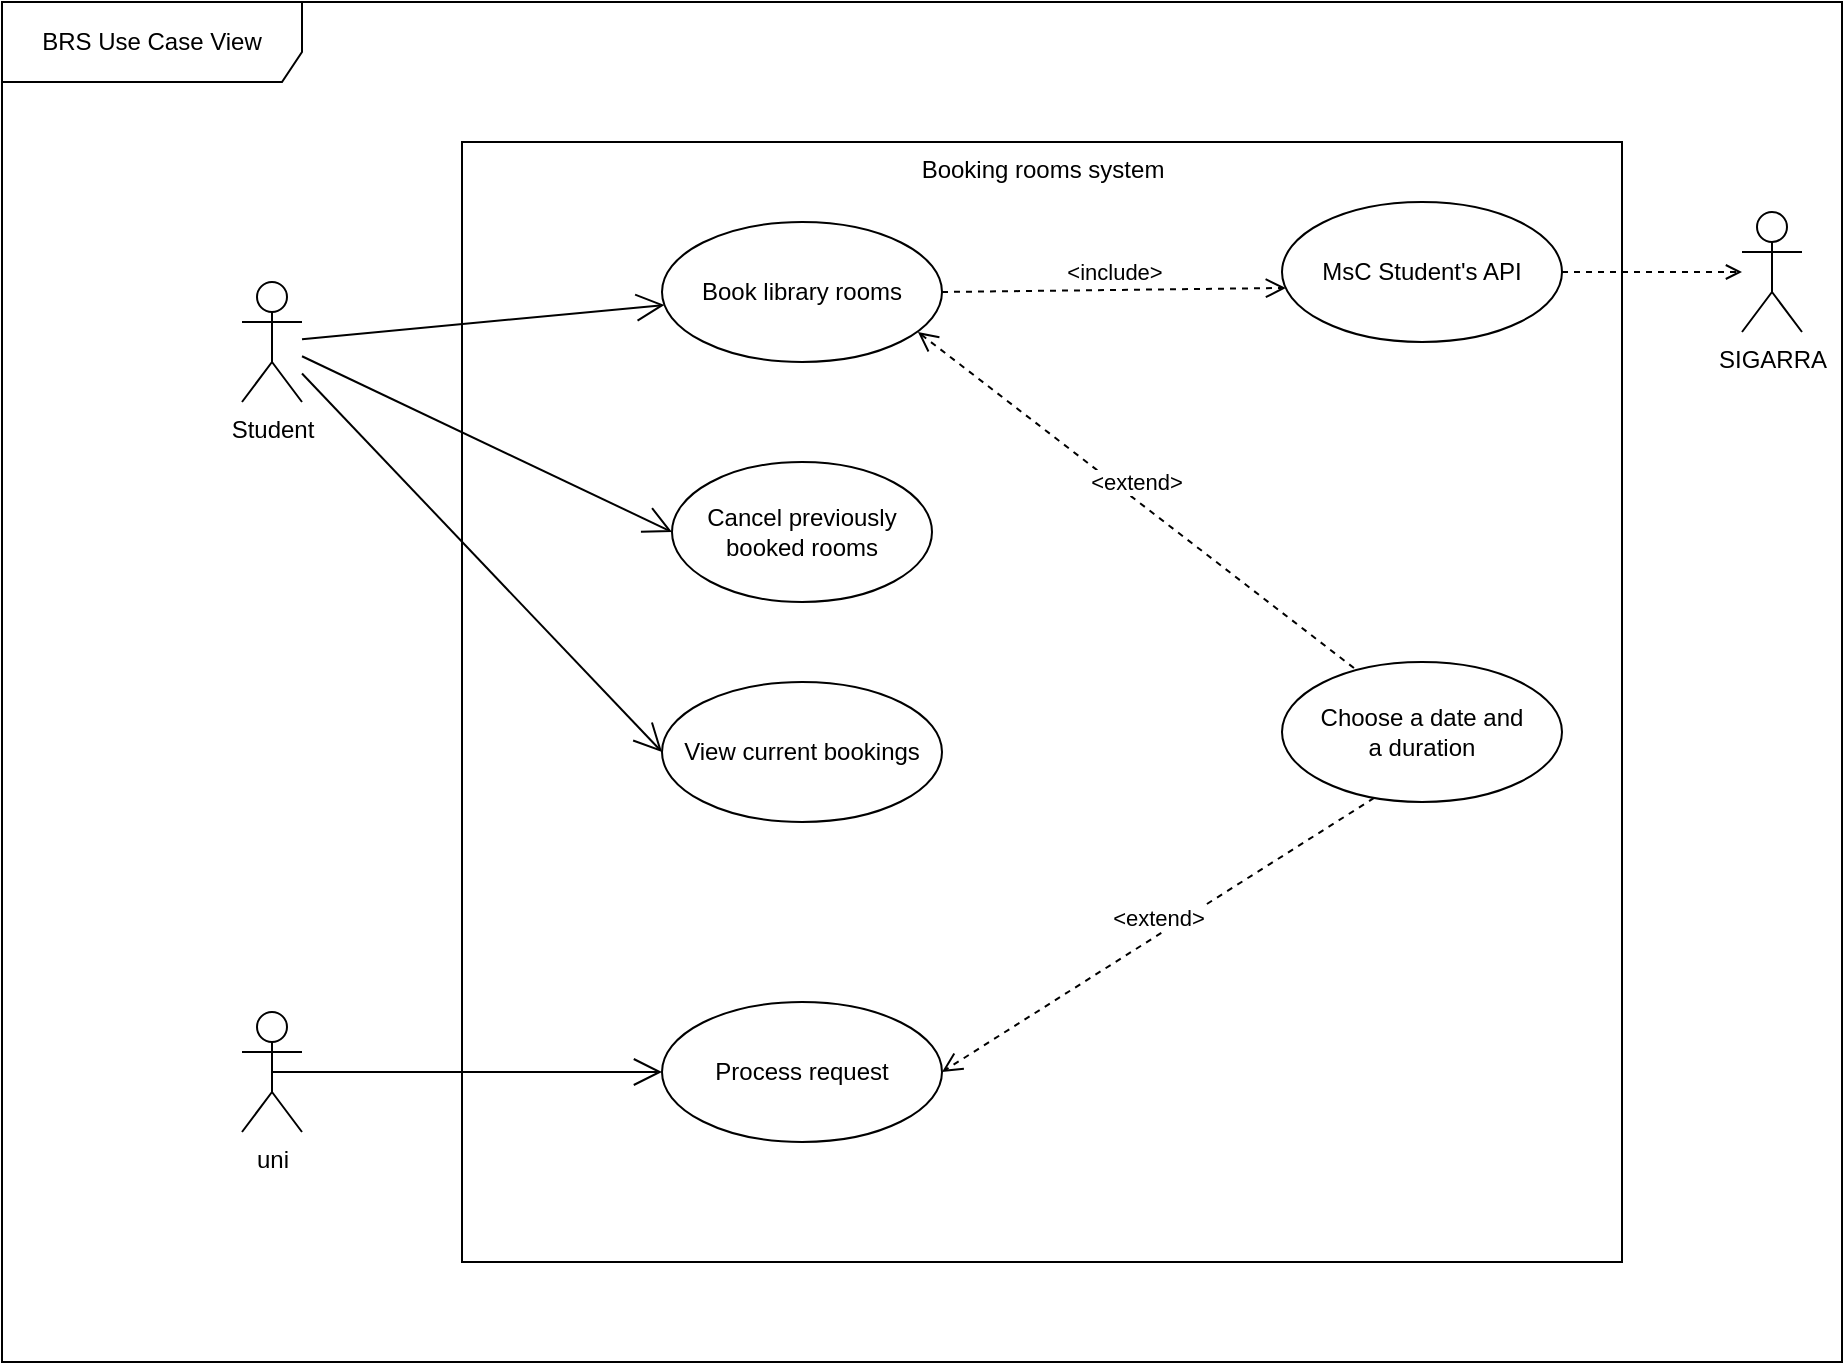 <mxfile version="17.2.1" type="device"><diagram name="Page-1" id="e7e014a7-5840-1c2e-5031-d8a46d1fe8dd"><mxGraphModel dx="1422" dy="709" grid="1" gridSize="10" guides="1" tooltips="1" connect="1" arrows="1" fold="1" page="1" pageScale="1" pageWidth="1169" pageHeight="826" background="none" math="0" shadow="0"><root><mxCell id="0"/><mxCell id="1" parent="0"/><mxCell id="cancNr_CZB2pUsivO69R-43" value="BRS Use Case View" style="shape=umlFrame;whiteSpace=wrap;html=1;width=150;height=40;" parent="1" vertex="1"><mxGeometry x="320" y="80" width="920" height="680" as="geometry"/></mxCell><mxCell id="cancNr_CZB2pUsivO69R-52" value="Booking rooms system" style="html=1;verticalAlign=top;" parent="1" vertex="1"><mxGeometry x="550" y="150" width="580" height="560" as="geometry"/></mxCell><mxCell id="cancNr_CZB2pUsivO69R-41" value="uni" style="shape=umlActor;verticalLabelPosition=bottom;verticalAlign=top;html=1;outlineConnect=0;" parent="1" vertex="1"><mxGeometry x="440" y="585" width="30" height="60" as="geometry"/></mxCell><mxCell id="cancNr_CZB2pUsivO69R-44" value="&lt;div&gt;Student&lt;/div&gt;" style="shape=umlActor;verticalLabelPosition=bottom;verticalAlign=top;html=1;outlineConnect=0;fillColor=rgb(255, 255, 255);strokeColor=rgb(0, 0, 0);fontColor=rgb(0, 0, 0);" parent="1" vertex="1"><mxGeometry x="440" y="220" width="30" height="60" as="geometry"/></mxCell><mxCell id="cancNr_CZB2pUsivO69R-48" value="View current bookings" style="ellipse;whiteSpace=wrap;html=1;" parent="1" vertex="1"><mxGeometry x="650" y="420" width="140" height="70" as="geometry"/></mxCell><mxCell id="cancNr_CZB2pUsivO69R-49" value="Book library rooms" style="ellipse;whiteSpace=wrap;html=1;" parent="1" vertex="1"><mxGeometry x="650" y="190" width="140" height="70" as="geometry"/></mxCell><mxCell id="cancNr_CZB2pUsivO69R-53" value="Cancel previously booked rooms" style="ellipse;whiteSpace=wrap;html=1;" parent="1" vertex="1"><mxGeometry x="655" y="310" width="130" height="70" as="geometry"/></mxCell><mxCell id="cancNr_CZB2pUsivO69R-55" value="Process request" style="ellipse;whiteSpace=wrap;html=1;" parent="1" vertex="1"><mxGeometry x="650" y="580" width="140" height="70" as="geometry"/></mxCell><mxCell id="cancNr_CZB2pUsivO69R-57" value="SIGARRA" style="shape=umlActor;verticalLabelPosition=bottom;verticalAlign=top;html=1;outlineConnect=0;fillColor=rgb(255, 255, 255);strokeColor=rgb(0, 0, 0);fontColor=rgb(0, 0, 0);" parent="1" vertex="1"><mxGeometry x="1190" y="185" width="30" height="60" as="geometry"/></mxCell><mxCell id="cancNr_CZB2pUsivO69R-58" value="Choose a date and&lt;br&gt;a duration" style="ellipse;whiteSpace=wrap;html=1;" parent="1" vertex="1"><mxGeometry x="960" y="410" width="140" height="70" as="geometry"/></mxCell><mxCell id="cancNr_CZB2pUsivO69R-72" value="" style="edgeStyle=orthogonalEdgeStyle;rounded=0;orthogonalLoop=1;jettySize=auto;html=1;dashed=1;startArrow=none;startFill=0;endArrow=open;endFill=0;" parent="1" source="cancNr_CZB2pUsivO69R-59" target="cancNr_CZB2pUsivO69R-57" edge="1"><mxGeometry relative="1" as="geometry"/></mxCell><mxCell id="cancNr_CZB2pUsivO69R-59" value="MsC Student's API" style="ellipse;whiteSpace=wrap;html=1;" parent="1" vertex="1"><mxGeometry x="960" y="180" width="140" height="70" as="geometry"/></mxCell><mxCell id="cancNr_CZB2pUsivO69R-62" value="" style="endArrow=open;endFill=1;endSize=12;html=1;rounded=0;" parent="1" source="cancNr_CZB2pUsivO69R-44" target="cancNr_CZB2pUsivO69R-49" edge="1"><mxGeometry width="160" relative="1" as="geometry"><mxPoint x="650" y="460" as="sourcePoint"/><mxPoint x="810" y="460" as="targetPoint"/></mxGeometry></mxCell><mxCell id="cancNr_CZB2pUsivO69R-63" value="" style="endArrow=open;endFill=1;endSize=12;html=1;rounded=0;entryX=0;entryY=0.5;entryDx=0;entryDy=0;" parent="1" source="cancNr_CZB2pUsivO69R-44" target="cancNr_CZB2pUsivO69R-53" edge="1"><mxGeometry width="160" relative="1" as="geometry"><mxPoint x="480" y="258.585" as="sourcePoint"/><mxPoint x="661.214" y="241.489" as="targetPoint"/></mxGeometry></mxCell><mxCell id="cancNr_CZB2pUsivO69R-64" value="" style="endArrow=open;endFill=1;endSize=12;html=1;rounded=0;entryX=0;entryY=0.5;entryDx=0;entryDy=0;" parent="1" source="cancNr_CZB2pUsivO69R-44" target="cancNr_CZB2pUsivO69R-48" edge="1"><mxGeometry width="160" relative="1" as="geometry"><mxPoint x="490" y="268.585" as="sourcePoint"/><mxPoint x="671.214" y="251.489" as="targetPoint"/></mxGeometry></mxCell><mxCell id="cancNr_CZB2pUsivO69R-65" value="" style="endArrow=open;endFill=1;endSize=12;html=1;rounded=0;exitX=0.5;exitY=0.5;exitDx=0;exitDy=0;exitPerimeter=0;entryX=0;entryY=0.5;entryDx=0;entryDy=0;" parent="1" source="cancNr_CZB2pUsivO69R-41" target="cancNr_CZB2pUsivO69R-55" edge="1"><mxGeometry width="160" relative="1" as="geometry"><mxPoint x="500" y="278.585" as="sourcePoint"/><mxPoint x="681.214" y="261.489" as="targetPoint"/></mxGeometry></mxCell><mxCell id="cancNr_CZB2pUsivO69R-67" value="&amp;lt;include&amp;gt;" style="html=1;verticalAlign=bottom;endArrow=open;dashed=1;endSize=8;rounded=0;entryX=0.014;entryY=0.614;entryDx=0;entryDy=0;entryPerimeter=0;exitX=1;exitY=0.5;exitDx=0;exitDy=0;" parent="1" source="cancNr_CZB2pUsivO69R-49" target="cancNr_CZB2pUsivO69R-59" edge="1"><mxGeometry relative="1" as="geometry"><mxPoint x="770" y="460" as="sourcePoint"/><mxPoint x="690" y="460" as="targetPoint"/></mxGeometry></mxCell><mxCell id="cancNr_CZB2pUsivO69R-68" value="&amp;lt;extend&amp;gt;" style="html=1;verticalAlign=bottom;endArrow=open;dashed=1;endSize=8;rounded=0;entryX=0.914;entryY=0.786;entryDx=0;entryDy=0;entryPerimeter=0;exitX=0.257;exitY=0.043;exitDx=0;exitDy=0;exitPerimeter=0;" parent="1" source="cancNr_CZB2pUsivO69R-58" target="cancNr_CZB2pUsivO69R-49" edge="1"><mxGeometry relative="1" as="geometry"><mxPoint x="800" y="235" as="sourcePoint"/><mxPoint x="971.96" y="232.98" as="targetPoint"/></mxGeometry></mxCell><mxCell id="cancNr_CZB2pUsivO69R-69" value="&amp;lt;extend&amp;gt;" style="html=1;verticalAlign=bottom;endArrow=open;dashed=1;endSize=8;rounded=0;entryX=1;entryY=0.5;entryDx=0;entryDy=0;exitX=0.329;exitY=0.971;exitDx=0;exitDy=0;exitPerimeter=0;" parent="1" source="cancNr_CZB2pUsivO69R-58" target="cancNr_CZB2pUsivO69R-55" edge="1"><mxGeometry relative="1" as="geometry"><mxPoint x="810" y="245" as="sourcePoint"/><mxPoint x="981.96" y="242.98" as="targetPoint"/></mxGeometry></mxCell></root></mxGraphModel></diagram></mxfile>